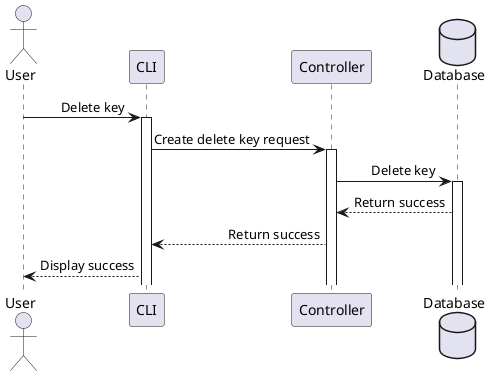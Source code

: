 @startuml deleteKey
skinparam sequenceMessageAlign right
actor User as user 
participant CLI as cli
participant Controller as controller
database Database as db

user -> cli++: Delete key
cli -> controller++: Create delete key request
controller -> db++: Delete key 
db --> controller: Return success
controller --> cli: Return success 
cli --> user: Display success
@enduml
